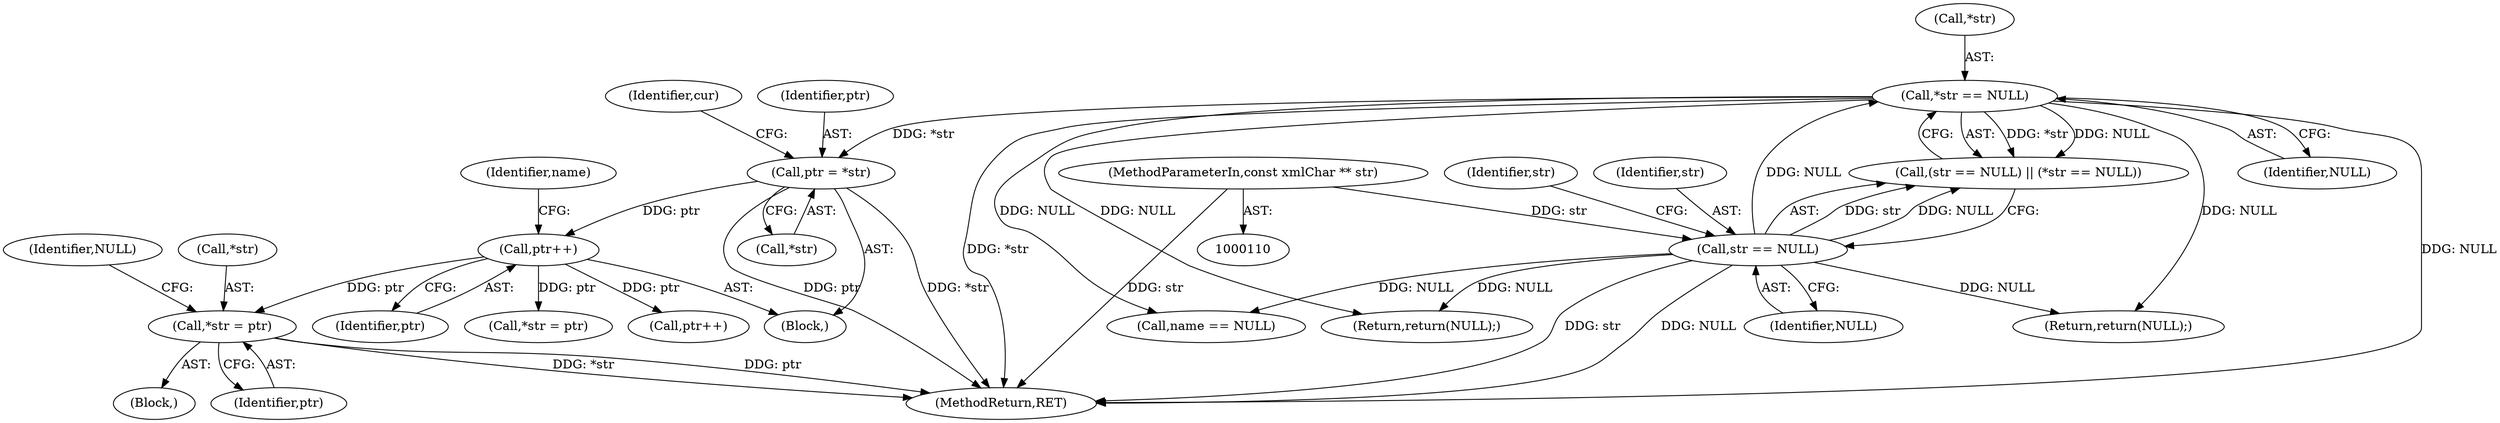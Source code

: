 digraph "0_Chrome_d0947db40187f4708c58e64cbd6013faf9eddeed_34@pointer" {
"1000181" [label="(Call,*str = ptr)"];
"1000146" [label="(Call,ptr++)"];
"1000132" [label="(Call,ptr = *str)"];
"1000126" [label="(Call,*str == NULL)"];
"1000123" [label="(Call,str == NULL)"];
"1000112" [label="(MethodParameterIn,const xmlChar ** str)"];
"1000123" [label="(Call,str == NULL)"];
"1000137" [label="(Identifier,cur)"];
"1000155" [label="(Call,name == NULL)"];
"1000174" [label="(Block,)"];
"1000163" [label="(Call,*str = ptr)"];
"1000130" [label="(Return,return(NULL);)"];
"1000125" [label="(Identifier,NULL)"];
"1000132" [label="(Call,ptr = *str)"];
"1000181" [label="(Call,*str = ptr)"];
"1000127" [label="(Call,*str)"];
"1000410" [label="(MethodReturn,RET)"];
"1000134" [label="(Call,*str)"];
"1000128" [label="(Identifier,str)"];
"1000126" [label="(Call,*str == NULL)"];
"1000187" [label="(Call,ptr++)"];
"1000113" [label="(Block,)"];
"1000122" [label="(Call,(str == NULL) || (*str == NULL))"];
"1000133" [label="(Identifier,ptr)"];
"1000147" [label="(Identifier,ptr)"];
"1000144" [label="(Return,return(NULL);)"];
"1000186" [label="(Identifier,NULL)"];
"1000149" [label="(Identifier,name)"];
"1000112" [label="(MethodParameterIn,const xmlChar ** str)"];
"1000146" [label="(Call,ptr++)"];
"1000129" [label="(Identifier,NULL)"];
"1000182" [label="(Call,*str)"];
"1000124" [label="(Identifier,str)"];
"1000184" [label="(Identifier,ptr)"];
"1000181" -> "1000174"  [label="AST: "];
"1000181" -> "1000184"  [label="CFG: "];
"1000182" -> "1000181"  [label="AST: "];
"1000184" -> "1000181"  [label="AST: "];
"1000186" -> "1000181"  [label="CFG: "];
"1000181" -> "1000410"  [label="DDG: *str"];
"1000181" -> "1000410"  [label="DDG: ptr"];
"1000146" -> "1000181"  [label="DDG: ptr"];
"1000146" -> "1000113"  [label="AST: "];
"1000146" -> "1000147"  [label="CFG: "];
"1000147" -> "1000146"  [label="AST: "];
"1000149" -> "1000146"  [label="CFG: "];
"1000132" -> "1000146"  [label="DDG: ptr"];
"1000146" -> "1000163"  [label="DDG: ptr"];
"1000146" -> "1000187"  [label="DDG: ptr"];
"1000132" -> "1000113"  [label="AST: "];
"1000132" -> "1000134"  [label="CFG: "];
"1000133" -> "1000132"  [label="AST: "];
"1000134" -> "1000132"  [label="AST: "];
"1000137" -> "1000132"  [label="CFG: "];
"1000132" -> "1000410"  [label="DDG: *str"];
"1000132" -> "1000410"  [label="DDG: ptr"];
"1000126" -> "1000132"  [label="DDG: *str"];
"1000126" -> "1000122"  [label="AST: "];
"1000126" -> "1000129"  [label="CFG: "];
"1000127" -> "1000126"  [label="AST: "];
"1000129" -> "1000126"  [label="AST: "];
"1000122" -> "1000126"  [label="CFG: "];
"1000126" -> "1000410"  [label="DDG: NULL"];
"1000126" -> "1000410"  [label="DDG: *str"];
"1000126" -> "1000122"  [label="DDG: *str"];
"1000126" -> "1000122"  [label="DDG: NULL"];
"1000123" -> "1000126"  [label="DDG: NULL"];
"1000126" -> "1000130"  [label="DDG: NULL"];
"1000126" -> "1000144"  [label="DDG: NULL"];
"1000126" -> "1000155"  [label="DDG: NULL"];
"1000123" -> "1000122"  [label="AST: "];
"1000123" -> "1000125"  [label="CFG: "];
"1000124" -> "1000123"  [label="AST: "];
"1000125" -> "1000123"  [label="AST: "];
"1000128" -> "1000123"  [label="CFG: "];
"1000122" -> "1000123"  [label="CFG: "];
"1000123" -> "1000410"  [label="DDG: NULL"];
"1000123" -> "1000410"  [label="DDG: str"];
"1000123" -> "1000122"  [label="DDG: str"];
"1000123" -> "1000122"  [label="DDG: NULL"];
"1000112" -> "1000123"  [label="DDG: str"];
"1000123" -> "1000130"  [label="DDG: NULL"];
"1000123" -> "1000144"  [label="DDG: NULL"];
"1000123" -> "1000155"  [label="DDG: NULL"];
"1000112" -> "1000110"  [label="AST: "];
"1000112" -> "1000410"  [label="DDG: str"];
}
